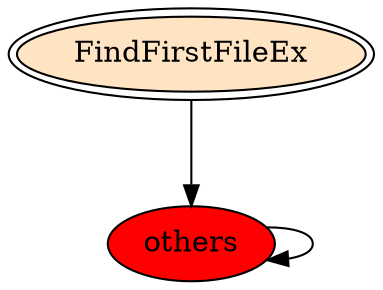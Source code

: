 digraph "./REPORTS/6132/API_PER_CATEGORY/FindFirstFile.exe_4012_Files and I_O (Local file system)_API_per_Category_Transition_Matrix" {
	FindFirstFileEx [label=FindFirstFileEx fillcolor=bisque peripheries=2 style=filled]
	others [label=others fillcolor=red style=filled]
	FindFirstFileEx -> others [label=1.0 fontcolor=white]
	others -> others [label=1.0 fontcolor=white]
}

